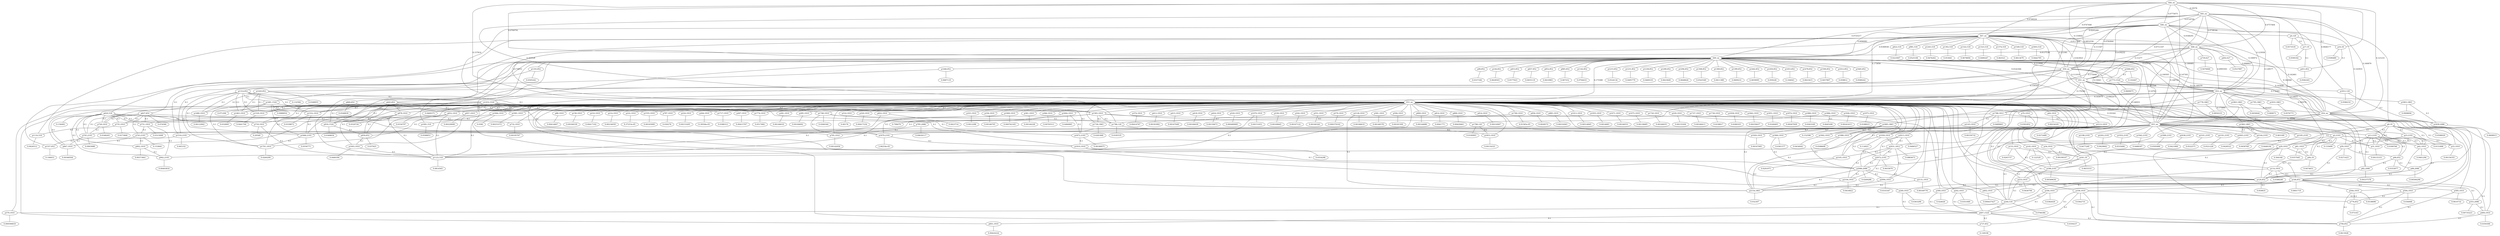 graph {
	"p0,19" -- "c0"
	"c0" [ label="0.0598029", pos="16.0395,99.7361!"];
	"p0,19" -- "p2,2193" [label="0.1"]
	"p0,19" -- "p13,2193" [label="0.1"]
	"p0,19" -- "p23,2193" [label="0.1"]
	"p0,19" -- "p29,1910" [label="0.1"]
	"p0,19" -- "p31,1910" [label="0.1"]
	"p0,19" -- "p33,1910" [label="0.1"]
	"p0,19" -- "p42,1910" [label="0.1"]
	"p2,2193" -- "c6"
	"c6" [ label="0.135699", pos="11.4058,97.6792!"];
	"p2,2193" -- "p29,1910" [label="0.1"]
	"p2,2193" -- "p31,1910" [label="0.1"]
	"p2,2193" -- "p33,1910" [label="0.1"]
	"p2,2193" -- "p34,1910" [label="0.1"]
	"p2,2193" -- "p42,1910" [label="0.1"]
	"p2,2193" -- "p61,1910" [label="0.1"]
	"p2,2193" -- "p94,19" [label="0.1"]
	"p4,120" -- "c7"
	"c7" [ label="0.0573518", pos="54.2854,99.4523!"];
	"p4,120" -- "p16,18" [label="0.1"]
	"p4,120" -- "p17,19" [label="0.1"]
	"p13,2193" -- "c13"
	"c13" [ label="0.0399766", pos="17.2754,97.8716!"];
	"p13,2193" -- "p31,1910" [label="0.1"]
	"p13,2193" -- "p42,1910" [label="0.1"]
	"p13,2193" -- "p59,1910" [label="0.1"]
	"p13,2193" -- "p66,852" [label="0.1"]
	"p13,2193" -- "p82,2086" [label="0.1"]
	"p16,18" -- "c14"
	"c14" [ label="0.0590489", pos="61.9376,90.3952!"];
	"p16,18" -- "p451,852" [label="0.1"]
	"p17,19" -- "c19"
	"c19" [ label="0.0590182", pos="46.485,90.515!"];
	"p17,19" -- "p451,852" [label="0.1"]
	"p23,2193" -- "c26"
	"c26" [ label="0.0151896", pos="15.2983,98.8526!"];
	"p23,2193" -- "p29,1910" [label="0.1"]
	"p23,2193" -- "p31,1910" [label="0.1"]
	"p23,2193" -- "p33,1910" [label="0.1"]
	"p23,2193" -- "p42,1910" [label="0.1"]
	"p29,1910" -- "c28"
	"c28" [ label="0.564166", pos="7.18179,92.462!"];
	"p29,1910" -- "p94,19" [label="0.1"]
	"p29,1910" -- "p120,852" [label="0.1"]
	"p29,1910" -- "p146,852" [label="0.1"]
	"p29,1910" -- "p181,19" [label="0.1"]
	"p29,1910" -- "p188,2193" [label="0.1"]
	"p29,1910" -- "p244,518" [label="0.1"]
	"p31,1910" -- "c29"
	"c29" [ label="0.00155331", pos="15.6742,98.3597!"];
	"p33,1910" -- "c30"
	"c30" [ label="0.00156355", pos="14.5781,98.1335!"];
	"p34,1910" -- "c31"
	"c31" [ label="0.00199107", pos="13.4381,97.9186!"];
	"p42,1910" -- "c32"
	"c32" [ label="0.0401294", pos="15.1097,96.7534!"];
	"p42,1910" -- "p120,852" [label="0.1"]
	"p42,1910" -- "p146,852" [label="0.1"]
	"p59,1910" -- "c33"
	"c33" [ label="0.0271423", pos="16.1513,95.9276!"];
	"p59,1910" -- "p66,852" [label="0.1"]
	"p59,1910" -- "p120,852" [label="0.1"]
	"p61,1910" -- "c34"
	"c34" [ label="0.0357045", pos="9.09263,95.6397!"];
	"p61,1910" -- "p94,19" [label="0.1"]
	"p64,1910" -- "c35"
	"c35" [ label="0.00234181", pos="15.3563,96.0973!"];
	"p64,1910" -- "p120,852" [label="0.1"]
	"p66,852" -- "c36"
	"c36" [ label="0.0355877", pos="19.7313,96.1707!"];
	"p66,852" -- "p82,2086" [label="0.1"]
	"p66,852" -- "p98,2086" [label="0.1"]
	"p70,1910" -- "c44"
	"c44" [ label="0.0301852", pos="13.0435,96.1035!"];
	"p70,1910" -- "p120,852" [label="0.1"]
	"p82,2086" -- "c46"
	"c46" [ label="0.00337578", pos="17.4827,95.362!"];
	"p82,2086" -- "p120,852" [label="0.1"]
	"p86,1910" -- "c47"
	"c47" [ label="0.00414667", pos="11.1802,95.5882!"];
	"p90,852" -- "c48"
	"c48" [ label="0.0337184", pos="21.4779,95.4977!"];
	"p94,19" -- "c55"
	"c55" [ label="0.0474651", pos="7.47313,94.8486!"];
	"p94,19" -- "p114,1910" [label="0.1"]
	"p98,2086" -- "c62"
	"c62" [ label="0.00506296", pos="19.4556,95.4751!"];
	"p98,2086" -- "p120,852" [label="0.1"]
	"p114,1910" -- "c63"
	"c63" [ label="0.0388246", pos="6.54161,89.8651!"];
	"p114,1910" -- "p120,852" [label="0.1"]
	"p114,1910" -- "p146,852" [label="0.1"]
	"p114,1910" -- "p244,518" [label="0.1"]
	"p120,852" -- "c64"
	"c64" [ label="0.059835", pos="24.7085,94.5135!"];
	"p120,852" -- "p184,1910" [label="0.1"]
	"p133,1910" -- "c71"
	"c71" [ label="0.0265737", pos="4.92725,93.9004!"];
	"p133,1910" -- "p181,19" [label="0.1"]
	"p133,1910" -- "p188,2193" [label="0.1"]
	"p144,852" -- "c72"
	"c72" [ label="0.0628503", pos="36.7786,88.1247!"];
	"p145,1910" -- "c79"
	"c79" [ label="0.122529", pos="2.72328,92.3506!"];
	"p145,1910" -- "p181,19" [label="0.1"]
	"p145,1910" -- "p188,2193" [label="0.1"]
	"p145,1910" -- "p244,518" [label="0.1"]
	"p146,852" -- "c80"
	"c80" [ label="0.0601719", pos="12.9675,79.1498!"];
	"p146,852" -- "p184,1910" [label="0.1"]
	"p146,852" -- "p202,1910" [label="0.1"]
	"p146,852" -- "p249,1910" [label="0.1"]
	"p146,852" -- "p309,1910" [label="0.1"]
	"p146,852" -- "p338,1910" [label="0.1"]
	"p146,852" -- "p355,2086" [label="0.1"]
	"p146,852" -- "p400,1910" [label="0.1"]
	"p146,852" -- "p402,1910" [label="0.1"]
	"p146,852" -- "p504,1910" [label="0.1"]
	"p146,852" -- "p544,1910" [label="0.1"]
	"p146,852" -- "p585,1910" [label="0.1"]
	"p158,1910" -- "c87"
	"c87" [ label="0.00184539", pos="11.1005,93.5829!"];
	"p181,19" -- "c88"
	"c88" [ label="0.0655533", pos="5.77281,93.0242!"];
	"p181,19" -- "p188,2193" [label="0.1"]
	"p181,19" -- "p233,1910" [label="0.1"]
	"p184,1910" -- "c94"
	"c94" [ label="0.0382629", pos="6.49983,87.8874!"];
	"p184,1910" -- "p244,518" [label="0.1"]
	"p184,1910" -- "p407,1524" [label="0.1"]
	"p188,2193" -- "c95"
	"c95" [ label="0.00589636", pos="5.3222,92.4836!"];
	"p188,2193" -- "p233,1910" [label="0.1"]
	"p202,1910" -- "c96"
	"c96" [ label="0.0351069", pos="6.96671,86.4734!"];
	"p202,1910" -- "p407,1524" [label="0.1"]
	"p210,1910" -- "c97"
	"c97" [ label="0.00417102", pos="10.7212,91.3037!"];
	"p214,1910" -- "c98"
	"c98" [ label="0.00234059", pos="8.77974,91.233!"];
	"p222,1910" -- "c99"
	"c99" [ label="9.37253e-05", pos="4.56449,90.7482!"];
	"p224,1910" -- "c100"
	"c100" [ label="0.00153205", pos="6.53549,90.8371!"];
	"p229,1910" -- "c101"
	"c101" [ label="0.00155204", pos="2.35664,90.4034!"];
	"p229,1910" -- "p244,518" [label="0.1"]
	"p233,1910" -- "c102"
	"c102" [ label="0.0436794", pos="2.22721,89.2245!"];
	"p233,1910" -- "p244,518" [label="0.1"]
	"p244,518" -- "c109"
	"c109" [ label="0.0766384", pos="0.453388,86.4159!"];
	"p244,518" -- "p379,1910" [label="0.1"]
	"p244,518" -- "p407,1524" [label="0.1"]
	"p249,1910" -- "c110"
	"c110" [ label="0.0363296", pos="7.30289,84.9086!"];
	"p249,1910" -- "p407,1524" [label="0.1"]
	"p264,1910" -- "c111"
	"c111" [ label="6.39594e-05", pos="8.40622,88.9575!"];
	"p267,1910" -- "c112"
	"c112" [ label="0.00415767", pos="6.45132,88.8251!"];
	"p281,1910" -- "c113"
	"c113" [ label="0.00146618", pos="4.24492,88.4307!"];
	"p285,1910" -- "c114"
	"c114" [ label="0.00184692", pos="2.27195,88.3176!"];
	"p309,1910" -- "c115"
	"c115" [ label="0.024626", pos="7.33792,83.0277!"];
	"p309,1910" -- "p407,1524" [label="0.1"]
	"p314,1910" -- "c116"
	"c116" [ label="0.00176", pos="10.225,87.1364!"];
	"p320,1910" -- "c117"
	"c117" [ label="0.00417234", pos="8.25445,86.8343!"];
	"p325,1910" -- "c118"
	"c118" [ label="0.0012296", pos="4.29917,86.5636!"];
	"p336,1910" -- "c119"
	"c119" [ label="0.00166705", pos="1.97301,86.0294!"];
	"p338,1910" -- "c120"
	"c120" [ label="0.0362731", pos="7.84857,81.6545!"];
	"p338,1910" -- "p355,2086" [label="0.1"]
	"p338,1910" -- "p407,1524" [label="0.1"]
	"p338,1910" -- "p706,852" [label="0.1"]
	"p338,1910" -- "p737,852" [label="0.1"]
	"p355,2086" -- "c121"
	"c121" [ label="0.00735223", pos="12.1368,85.1912!"];
	"p355,2086" -- "p400,1910" [label="0.1"]
	"p361,1910" -- "c122"
	"c122" [ label="0.00144228", pos="10.1389,84.9547!"];
	"p366,1910" -- "c123"
	"c123" [ label="0.00765511", pos="5.9981,84.584!"];
	"p374,1910" -- "c124"
	"c124" [ label="0.00416767", pos="3.87063,84.2336!"];
	"p379,1910" -- "c125"
	"c125" [ label="0.000596818", pos="1.8634,84.0837!"];
	"p400,1910" -- "c126"
	"c126" [ label="0.0350306", pos="8.60764,80.5111!"];
	"p400,1910" -- "p706,852" [label="0.1"]
	"p402,1910" -- "c127"
	"c127" [ label="0.000437427", pos="12.104,83.1286!"];
	"p407,1524" -- "c128"
	"c128" [ label="0.0350237", pos="1.31593,79.7262!"];
	"p407,1524" -- "p601,1910" [label="0.1"]
	"p407,1524" -- "p706,852" [label="0.1"]
	"p407,1524" -- "p737,852" [label="0.1"]
	"p412,1910" -- "c129"
	"c129" [ label="0.00181892", pos="9.88922,82.7425!"];
	"p415,1910" -- "c130"
	"c130" [ label="0.00167049", pos="7.76236,82.538!"];
	"p418,1910" -- "c131"
	"c131" [ label="0.00166639", pos="5.80934,82.4095!"];
	"p424,1910" -- "c132"
	"c132" [ label="0.00150673", pos="3.78157,82.2285!"];
	"p451,852" -- "c133"
	"c133" [ label="0.0582265", pos="66.493,81.4359!"];
	"p453,852" -- "c140"
	"c140" [ label="0.0577023", pos="96.7552,64.0073!"];
	"p492,627" -- "c147"
	"c147" [ label="0.0527887", pos="23.9819,81.2168!"];
	"p504,1910" -- "c154"
	"c154" [ label="0.036068", pos="9.00966,79.0303!"];
	"p504,1910" -- "p706,852" [label="0.1"]
	"p504,1910" -- "p776,852" [label="0.1"]
	"p520,1910" -- "c155"
	"c155" [ label="0.000489085", pos="9.77876,80.7773!"];
	"p538,1910" -- "c156"
	"c156" [ label="0.00169645", pos="7.53872,80.4047!"];
	"p542,1910" -- "c157"
	"c157" [ label="0.00167122", pos="5.56023,80.2859!"];
	"p544,1910" -- "c159"
	"c159" [ label="0.0538696", pos="10.5464,78.6996!"];
	"p544,1910" -- "p706,852" [label="0.1"]
	"p544,1910" -- "p776,852" [label="0.1"]
	"p551,1910" -- "c160"
	"c160" [ label="0.00166326", pos="3.39794,79.9208!"];
	"p579,1910" -- "c161"
	"c161" [ label="0.000379102", pos="9.4447,78.5162!"];
	"p581,1910" -- "c162"
	"c162" [ label="0.00146578", pos="7.48335,78.4245!"];
	"p585,1910" -- "c163"
	"c163" [ label="0.0610732", pos="11.5622,77.8195!"];
	"p585,1910" -- "p706,852" [label="0.1"]
	"p594,1910" -- "c164"
	"c164" [ label="0.00181509", pos="5.2202,78.0543!"];
	"p601,1910" -- "c165"
	"c165" [ label="0.00424224", pos="3.32943,77.9129!"];
	"p620,518" -- "c166"
	"c166" [ label="0.156492", pos="60.7382,71.6645!"];
	"p620,518" -- "p718,1910" [label="0.1"]
	"p620,518" -- "p728,1910" [label="0.1"]
	"p620,518" -- "p731,1910" [label="0.1"]
	"p620,518" -- "p735,1910" [label="0.1"]
	"p620,518" -- "p745,2193" [label="0.1"]
	"p620,518" -- "p785,2086" [label="0.1"]
	"p620,518" -- "p795,1910" [label="0.1"]
	"p620,518" -- "p847,1910" [label="0.1"]
	"p620,518" -- "p902,1910" [label="0.1"]
	"p620,518" -- "p942,2193" [label="0.1"]
	"p622,518" -- "c173"
	"c173" [ label="0.0223007", pos="60.8879,77.283!"];
	"p627,852" -- "c180"
	"c180" [ label="0.074584", pos="69.4964,77.0838!"];
	"p627,852" -- "p718,1910" [label="0.1"]
	"p627,852" -- "p728,1910" [label="0.1"]
	"p627,852" -- "p731,1910" [label="0.1"]
	"p627,852" -- "p732,1910" [label="0.1"]
	"p627,852" -- "p735,1910" [label="0.1"]
	"p627,852" -- "p743,2193" [label="0.1"]
	"p627,852" -- "p745,2193" [label="0.1"]
	"p643,852" -- "c187"
	"c187" [ label="0.0988954", pos="74.5185,73.4636!"];
	"p643,852" -- "p718,1910" [label="0.1"]
	"p643,852" -- "p787,1910" [label="0.1"]
	"p643,852" -- "p832,1910" [label="0.1"]
	"p643,852" -- "p878,1910" [label="0.1"]
	"p643,852" -- "p916,1524" [label="0.1"]
	"p643,852" -- "p957,1910" [label="0.1"]
	"p643,852" -- "p1003,1910" [label="0.1"]
	"p657,852" -- "c194"
	"c194" [ label="0.0655119", pos="47.8811,64.9333!"];
	"p706,852" -- "c201"
	"c201" [ label="0.0613028", pos="7.76685,76.0098!"];
	"p718,1910" -- "c208"
	"c208" [ label="0.20549", pos="68.1163,71.6286!"];
	"p718,1910" -- "p1123,518" [label="0.1"]
	"p728,1910" -- "c209"
	"c209" [ label="0.0348265", pos="63.2016,75.9886!"];
	"p728,1910" -- "p745,2193" [label="0.1"]
	"p731,1910" -- "c211"
	"c211" [ label="0.0315008", pos="65.0893,72.355!"];
	"p731,1910" -- "p743,2193" [label="0.1"]
	"p731,1910" -- "p942,2193" [label="0.1"]
	"p732,1910" -- "c212"
	"c212" [ label="0.00195767", pos="69.8681,76.115!"];
	"p735,1910" -- "c213"
	"c213" [ label="0.0273846", pos="66.0909,71.4954!"];
	"p735,1910" -- "p1116,518" [label="0.1"]
	"p737,852" -- "c214"
	"c214" [ label="0.128338", pos="3.59156,67.284!"];
	"p739,627" -- "c222"
	"c222" [ label="0.0476666", pos="21.2629,72.9469!"];
	"p743,2193" -- "c230"
	"c230" [ label="0.153844", pos="65.2366,74.4634!"];
	"p743,2193" -- "p847,1910" [label="0.1"]
	"p743,2193" -- "p902,1910" [label="0.1"]
	"p745,2193" -- "c232"
	"c232" [ label="0.0903088", pos="63.9816,75.0509!"];
	"p745,2193" -- "p847,1910" [label="0.1"]
	"p776,852" -- "c233"
	"c233" [ label="0.075163", pos="7.85877,69.4957!"];
	"p785,2086" -- "c240"
	"c240" [ label="0.00630117", pos="61.4751,75.1939!"];
	"p785,2086" -- "p795,1910" [label="0.1"]
	"p787,1910" -- "c242"
	"c242" [ label="0.030276", pos="73.4491,74.7511!"];
	"p795,1910" -- "c243"
	"c243" [ label="0.00142656", pos="61.7319,74.638!"];
	"p800,1910" -- "c244"
	"c244" [ label="0.00144686", pos="71.6047,74.3418!"];
	"p814,1910" -- "c245"
	"c245" [ label="0.0041771", pos="67.4434,73.8253!"];
	"p822,1910" -- "c246"
	"c246" [ label="0.0423714", pos="68.369,70.041!"];
	"p822,1910" -- "p1123,518" [label="0.1"]
	"p832,1910" -- "c247"
	"c247" [ label="0.0334797", pos="70.331,70.0867!"];
	"p832,1910" -- "p916,1524" [label="0.1"]
	"p832,1910" -- "p1123,518" [label="0.1"]
	"p847,1910" -- "c248"
	"c248" [ label="0.00368564", pos="61.9511,72.7602!"];
	"p852,852" -- "c249"
	"c249" [ label="0.0610983", pos="91.5936,72.5498!"];
	"p860,852" -- "c256"
	"c256" [ label="0.0548839", pos="78.9865,72.4941!"];
	"p860,852" -- "p878,1910" [label="0.1"]
	"p860,852" -- "p916,1524" [label="0.1"]
	"p878,1910" -- "c263"
	"c263" [ label="0.0529726", pos="72.0276,69.904!"];
	"p878,1910" -- "p916,1524" [label="0.1"]
	"p878,1910" -- "p959,852" [label="0.1"]
	"p878,1910" -- "p1123,518" [label="0.1"]
	"p890,1910" -- "c264"
	"c264" [ label="0.00429461", pos="71.4353,72.1102!"];
	"p902,1910" -- "c265"
	"c265" [ label="0.00373841", pos="63.0116,72.0871!"];
	"p902,1910" -- "p942,2193" [label="0.1"]
	"p914,1910" -- "c266"
	"c266" [ label="0.00216947", pos="69.2974,71.8577!"];
	"p916,1524" -- "c267"
	"c267" [ label="0.0368654", pos="74.1898,71.6117!"];
	"p916,1524" -- "p959,852" [label="0.1"]
	"p942,2193" -- "c269"
	"c269" [ label="0.00493816", pos="61.6278,70.6165!"];
	"p956,1910" -- "c270"
	"c270" [ label="0.0028572", pos="69.4776,69.8265!"];
	"p957,1910" -- "c271"
	"c271" [ label="0.00229008", pos="73.0217,70.0679!"];
	"p957,1910" -- "p959,852" [label="0.1"]
	"p959,852" -- "c272"
	"c272" [ label="0.037925", pos="74.2967,69.7775!"];
	"p959,852" -- "p1003,1910" [label="0.1"]
	"p965,852" -- "c279"
	"c279" [ label="0.067252", pos="10.4788,69.6355!"];
	"p981,518" -- "c286"
	"c286" [ label="0.0525106", pos="85.0344,69.5663!"];
	"p985,1910" -- "c293"
	"c293" [ label="0.00232043", pos="65.0987,69.5324!"];
	"p1003,1910" -- "c294"
	"c294" [ label="0.0480394", pos="71.8266,67.8789!"];
	"p1003,1910" -- "p1123,518" [label="0.1"]
	"p1013,1910" -- "c295"
	"c295" [ label="0.00514845", pos="62.733,69.1742!"];
	"p1055,1910" -- "c296"
	"c296" [ label="0.0014683", pos="73.0794,68.1818!"];
	"p1064,1910" -- "c297"
	"c297" [ label="0.0382", pos="72.9997,67.1515!"];
	"p1064,1910" -- "p1091,518" [label="0.1"]
	"p1064,1910" -- "p1123,518" [label="0.1"]
	"p1069,1910" -- "c298"
	"c298" [ label="0.000762183", pos="64.6804,67.2511!"];
	"p1069,1910" -- "p1123,518" [label="0.1"]
	"p1070,1910" -- "c299"
	"c299" [ label="0.00151651", pos="66.6668,67.3328!"];
	"p1070,1910" -- "p1123,518" [label="0.1"]
	"p1071,1910" -- "c300"
	"c300" [ label="0.00166551", pos="68.6154,67.3642!"];
	"p1075,1910" -- "c301"
	"c301" [ label="0.00138485", pos="62.4773,66.814!"];
	"p1091,518" -- "c302"
	"c302" [ label="0.0598853", pos="74.6499,64.1249!"];
	"p1116,518" -- "c309"
	"c309" [ label="0.0626512", pos="58.2321,65.4494!"];
	"p1123,518" -- "c316"
	"c316" [ label="0.0814565", pos="68.9751,65.5061!"];
	"p1142,852" -- "c323"
	"c323" [ label="0.0704433", pos="33.641,65.355!"];
	"p1193,852" -- "c330"
	"c330" [ label="0.0595242", pos="17.9259,57.4356!"];
	"p1193,852" -- "p1516,2193" [label="0.1"]
	"p1215,852" -- "c337"
	"c337" [ label="0.0524134", pos="10.4942,63.5418!"];
	"p1231,852" -- "c344"
	"c344" [ label="0.0495779", pos="85.119,62.2229!"];
	"p1238,852" -- "c351"
	"c351" [ label="0.0469335", pos="94.8466,62.2471!"];
	"p1243,518" -- "c358"
	"c358" [ label="0.0476262", pos="75.8427,62.0788!"];
	"p1290,852" -- "c365"
	"c365" [ label="0.0623649", pos="60.6813,56.7822!"];
	"p1294,852" -- "c372"
	"c372" [ label="0.0648626", pos="8.85359,58.4546!"];
	"p1302,518" -- "c379"
	"c379" [ label="0.053041", pos="71.8713,58.1619!"];
	"p1308,852" -- "c386"
	"c386" [ label="0.0543549", pos="13.1354,54.9573!"];
	"p1314,852" -- "c393"
	"c393" [ label="0.132584", pos="4.97075,52.1346!"];
	"p1314,852" -- "p1463,1910" [label="0.1"]
	"p1314,852" -- "p1480,1910" [label="0.1"]
	"p1314,852" -- "p1481,1524" [label="0.1"]
	"p1314,852" -- "p1529,1910" [label="0.1"]
	"p1314,852" -- "p1552,1910" [label="0.1"]
	"p1314,852" -- "p1583,1910" [label="0.1"]
	"p1314,852" -- "p1666,2193" [label="0.1"]
	"p1314,852" -- "p1701,1910" [label="0.1"]
	"p1322,518" -- "c400"
	"c400" [ label="0.0678694", pos="68.7854,57.1103!"];
	"p1323,518" -- "c407"
	"c407" [ label="0.0490247", pos="74.7651,52.5626!"];
	"p1369,852" -- "c414"
	"c414" [ label="0.0611389", pos="54.3815,52.4513!"];
	"p1374,518" -- "c421"
	"c421" [ label="0.063521", pos="71.7066,52.4455!"];
	"p1399,852" -- "c428"
	"c428" [ label="0.0609231", pos="51.9624,49.3225!"];
	"p1420,852" -- "c435"
	"c435" [ label="0.0348955", pos="2.96062,51.0377!"];
	"p1420,852" -- "p1432,1524" [label="0.1"]
	"p1420,852" -- "p1463,1910" [label="0.1"]
	"p1420,852" -- "p1480,1910" [label="0.1"]
	"p1420,852" -- "p1529,1910" [label="0.1"]
	"p1432,1524" -- "c442"
	"c442" [ label="0.0469375", pos="2.9157,44.0452!"];
	"p1432,1524" -- "p1463,1910" [label="0.1"]
	"p1432,1524" -- "p1529,1910" [label="0.1"]
	"p1432,1524" -- "p1552,1910" [label="0.1"]
	"p1432,1524" -- "p1555,1910" [label="0.1"]
	"p1432,1524" -- "p1666,2193" [label="0.1"]
	"p1432,1524" -- "p1701,1910" [label="0.1"]
	"p1432,1524" -- "p1717,1910" [label="0.1"]
	"p1432,1524" -- "p1748,1910" [label="0.1"]
	"p1432,1524" -- "p1774,1910" [label="0.1"]
	"p1432,1524" -- "p1804,1910" [label="0.1"]
	"p1432,1524" -- "p1872,2193" [label="0.1"]
	"p1432,1524" -- "p1879,2193" [label="0.1"]
	"p1432,1524" -- "p1901,1910" [label="0.1"]
	"p1432,1524" -- "p1910,1910" [label="0.1"]
	"p1442,852" -- "c443"
	"c443" [ label="0.0659095", pos="56.6733,50.1987!"];
	"p1446,852" -- "c450"
	"c450" [ label="0.0687119", pos="31.0884,50.0006!"];
	"p1446,852" -- "p1516,2193" [label="0.1"]
	"p1450,852" -- "c457"
	"c457" [ label="0.059228", pos="60.7883,48.6374!"];
	"p1453,852" -- "c464"
	"c464" [ label="0.104043", pos="43.5274,48.1554!"];
	"p1463,1910" -- "c471"
	"c471" [ label="0.032809", pos="2.5101,49.3552!"];
	"p1478,852" -- "c472"
	"c472" [ label="0.0623415", pos="56.1764,48.2921!"];
	"p1480,1910" -- "c479"
	"c479" [ label="0.00122842", pos="3.48319,49.4092!"];
	"p1481,1524" -- "c480"
	"c480" [ label="0.071294", pos="9.8559,47.8379!"];
	"p1481,1524" -- "p1552,1910" [label="0.1"]
	"p1481,1524" -- "p1583,1910" [label="0.1"]
	"p1481,1524" -- "p1666,2193" [label="0.1"]
	"p1481,1524" -- "p1701,1910" [label="0.1"]
	"p1500,852" -- "c481"
	"c481" [ label="0.0457807", pos="21.6239,48.0498!"];
	"p1516,2193" -- "c488"
	"c488" [ label="0.065332", pos="18.5744,48.2328!"];
	"p1516,2193" -- "p1557,852" [label="0.1"]
	"p1529,1910" -- "c489"
	"c489" [ label="0.0441704", pos="3.41359,48.3839!"];
	"p1549,518" -- "c490"
	"c490" [ label="0.0613479", pos="68.9601,47.495!"];
	"p1552,1910" -- "c497"
	"c497" [ label="0.0339872", pos="3.7949,46.8539!"];
	"p1552,1910" -- "p1666,2193" [label="0.1"]
	"p1555,1910" -- "c498"
	"c498" [ label="0.00165909", pos="3.39794,47.4547!"];
	"p1557,852" -- "c499"
	"c499" [ label="0.106653", pos="20.314,46.8296!"];
	"p1583,1910" -- "c506"
	"c506" [ label="0.798479", pos="10.5263,42.2047!"];
	"p1583,1910" -- "p1666,2193" [label="0.1"]
	"p1583,1910" -- "p1726,1863" [label="0.1"]
	"p1583,1910" -- "p1786,120" [label="0.1"]
	"p1583,1910" -- "p1798,120" [label="0.1"]
	"p1583,1910" -- "p1885,1863" [label="0.1"]
	"p1603,518" -- "c507"
	"c507" [ label="0.0442795", pos="74.3197,46.5728!"];
	"p1612,852" -- "c514"
	"c514" [ label="0.059812", pos="52.7597,46.4507!"];
	"p1645,852" -- "c521"
	"c521" [ label="0.0589242", pos="92.9546,46.3668!"];
	"p1666,2193" -- "c528"
	"c528" [ label="0.0556771", pos="4.14998,45.3557!"];
	"p1666,2193" -- "p1701,1910" [label="0.1"]
	"p1684,852" -- "c529"
	"c529" [ label="0.102447", pos="91.7159,43.7815!"];
	"p1684,852" -- "p1773,1524" [label="0.1"]
	"p1701,1910" -- "c536"
	"c536" [ label="0.0260299", pos="4.75664,44.0634!"];
	"p1717,1910" -- "c537"
	"c537" [ label="0.0388312", pos="5.44641,42.8884!"];
	"p1720,1910" -- "c538"
	"c538" [ label="0.00166035", pos="7.12464,43.7217!"];
	"p1726,1863" -- "c539"
	"c539" [ label="0.0281968", pos="12.2032,43.552!"];
	"p1727,1910" -- "c541"
	"c541" [ label="0.00166413", pos="4.93247,43.2692!"];
	"p1738,1910" -- "c542"
	"c542" [ label="0.0238017", pos="6.92734,42.5068!"];
	"p1748,1910" -- "c543"
	"c543" [ label="0.0266344", pos="7.31178,40.884!"];
	"p1748,1910" -- "p1786,120" [label="0.1"]
	"p1748,1910" -- "p1872,2193" [label="0.1"]
	"p1748,1910" -- "p1879,2193" [label="0.1"]
	"p1760,1910" -- "c544"
	"c544" [ label="4.01565e-05", pos="9.04281,41.7986!"];
	"p1760,1910" -- "p1786,120" [label="0.1"]
	"p1773,1524" -- "c545"
	"c545" [ label="0.0609075", pos="89.2863,40.5727!"];
	"p1773,1524" -- "p1812,120" [label="0.1"]
	"p1774,1910" -- "c547"
	"c547" [ label="0.0517682", pos="5.2004,40.6925!"];
	"p1778,1863" -- "c549"
	"c549" [ label="0.0850219", pos="31.4025,37.8911!"];
	"p1778,1863" -- "p1788,1812" [label="0.1"]
	"p1786,120" -- "c552"
	"c552" [ label="0.0185535", pos="9.33712,40.5773!"];
	"p1786,120" -- "p1853,1910" [label="0.1"]
	"p1788,1812" -- "c558"
	"c558" [ label="0.0489065", pos="21.719,35.1923!"];
	"p1788,1812" -- "p2105,1910" [label="0.1"]
	"p1788,1812" -- "p2112,1910" [label="0.1"]
	"p1788,1812" -- "p2143,1910" [label="0.1"]
	"p1788,1812" -- "p2154,1863" [label="0.1"]
	"p1795,1863" -- "c564"
	"c564" [ label="0.069073", pos="53.1302,37.152!"];
	"p1798,120" -- "c566"
	"c566" [ label="0.0100993", pos="9.26201,40.2148!"];
	"p1798,120" -- "p1853,1910" [label="0.1"]
	"p1803,1863" -- "c572"
	"c572" [ label="0.0908694", pos="70.1071,38.4528!"];
	"p1803,1863" -- "p1839,2086" [label="0.1"]
	"p1804,1910" -- "c574"
	"c574" [ label="0.0484965", pos="4.91139,39.5405!"];
	"p1804,1910" -- "p1872,2193" [label="0.1"]
	"p1804,1910" -- "p1879,2193" [label="0.1"]
	"p1812,120" -- "c575"
	"c575" [ label="0.0586216", pos="82.1347,39.7354!"];
	"p1812,120" -- "p1839,2086" [label="0.1"]
	"p1833,1863" -- "c581"
	"c581" [ label="0.0576773", pos="64.8667,37.0014!"];
	"p1838,1910" -- "c583"
	"c583" [ label="0.0280325", pos="7.05156,39.1214!"];
	"p1839,2086" -- "c586"
	"c586" [ label="0.0608915", pos="75.6695,38.1302!"];
	"p1842,1910" -- "c587"
	"c587" [ label="0.00259437", pos="11.6343,39.221!"];
	"p1851,1910" -- "c588"
	"c588" [ label="0.0160405", pos="9.15363,37.1568!"];
	"p1853,1910" -- "c589"
	"c589" [ label="0.00154321", pos="8.9097,38.7686!"];
	"p1863,1863" -- "c590"
	"c590" [ label="0.0450644", pos="45.3067,32.7113!"];
	"p1863,1863" -- "p2185,2193" [label="0.1"]
	"p1872,2193" -- "c592"
	"c592" [ label="0.00186975", pos="5.80933,38.081!"];
	"p1872,2193" -- "p1910,1910" [label="0.1"]
	"p1874,1910" -- "c593"
	"c593" [ label="0.00267928", pos="12.7346,38.0913!"];
	"p1879,2193" -- "c594"
	"c594" [ label="2.06254e-05", pos="5.53532,37.9807!"];
	"p1879,2193" -- "p1910,1910" [label="0.1"]
	"p1880,1910" -- "c595"
	"c595" [ label="0.0263328", pos="10.5527,36.5582!"];
	"p1884,1910" -- "c596"
	"c596" [ label="0.0045206", pos="8.53312,37.6866!"];
	"p1885,1863" -- "c598"
	"c598" [ label="0.152596", pos="14.2636,36.9309!"];
	"p1885,1863" -- "p1902,1910" [label="0.1"]
	"p1885,1863" -- "p1929,1910" [label="0.1"]
	"p1885,1863" -- "p1930,1910" [label="0.1"]
	"p1885,1863" -- "p1960,1910" [label="0.1"]
	"p1885,1863" -- "p1988,1910" [label="0.1"]
	"p1901,1910" -- "c600"
	"c600" [ label="0.00253372", pos="6.87496,36.9972!"];
	"p1902,1910" -- "c601"
	"c601" [ label="0.0434042", pos="12.4462,36.6515!"];
	"p1910,1910" -- "c602"
	"c602" [ label="0.0354298", pos="8.07972,34.5157!"];
	"p1910,1910" -- "p2086,2086" [label="0.1"]
	"p1926,1910" -- "c603"
	"c603" [ label="0.00241615", pos="10.5382,35.8274!"];
	"p1929,1910" -- "c604"
	"c604" [ label="0.00167085", pos="12.4102,35.7717!"];
	"p1930,1910" -- "c605"
	"c605" [ label="0.114021", pos="15.362,34.1228!"];
	"p1930,1910" -- "p2031,1812" [label="0.1"]
	"p1930,1910" -- "p2072,2193" [label="0.1"]
	"p1932,2193" -- "c606"
	"c606" [ label="0.0535406", pos="27.1739,33.8037!"];
	"p1942,2193" -- "c607"
	"c607" [ label="0.0488397", pos="31.2057,33.8858!"];
	"p1960,1910" -- "c608"
	"c608" [ label="0.0361577", pos="11.7802,34.0616!"];
	"p1960,1910" -- "p2086,2086" [label="0.1"]
	"p1962,1863" -- "c610"
	"c610" [ label="0.063189", pos="40.8142,32.487!"];
	"p1962,1863" -- "p2003,2193" [label="0.1"]
	"p1962,1863" -- "p2144,2193" [label="0.1"]
	"p1975,1910" -- "c612"
	"c612" [ label="0.0188023", pos="10.2517,34.3825!"];
	"p1988,1910" -- "c613"
	"c613" [ label="0.0588608", pos="12.9274,33.4267!"];
	"p1988,1910" -- "p2086,2086" [label="0.1"]
	"p1990,2193" -- "c614"
	"c614" [ label="0.0595896", pos="29.3378,30.1559!"];
	"p2003,2193" -- "c615"
	"c615" [ label="0.0428522", pos="37.0608,31.3383!"];
	"p2013,1910" -- "c616"
	"c616" [ label="0.0486527", pos="14.2289,32.818!"];
	"p2013,1910" -- "p2031,1812" [label="0.1"]
	"p2013,1910" -- "p2072,2193" [label="0.1"]
	"p2013,1910" -- "p2086,2086" [label="0.1"]
	"p2031,1812" -- "c617"
	"c617" [ label="0.0883673", pos="19.313,32.714!"];
	"p2031,1812" -- "p2072,2193" [label="0.1"]
	"p2031,1812" -- "p2094,1910" [label="0.1"]
	"p2031,1812" -- "p2104,1910" [label="0.1"]
	"p2031,1812" -- "p2105,1910" [label="0.1"]
	"p2038,2193" -- "c623"
	"c623" [ label="0.0421808", pos="28.1593,31.8347!"];
	"p2072,2193" -- "c624"
	"c624" [ label="0.0635879", pos="15.1361,31.8181!"];
	"p2072,2193" -- "p2086,2086" [label="0.1"]
	"p2072,2193" -- "p2104,1910" [label="0.1"]
	"p2086,2086" -- "c625"
	"c625" [ label="0.0269288", pos="13.0773,30.6181!"];
	"p2086,2086" -- "p2094,1910" [label="0.1"]
	"p2086,2086" -- "p2104,1910" [label="0.1"]
	"p2086,2086" -- "p2131,1910" [label="0.1"]
	"p2086,2086" -- "p2154,1863" [label="0.1"]
	"p2094,1910" -- "c626"
	"c626" [ label="0.0335347", pos="17.8631,30.7559!"];
	"p2094,1910" -- "p2154,1863" [label="0.1"]
	"p2101,2193" -- "c627"
	"c627" [ label="0.0522571", pos="25.0509,30.0453!"];
	"p2104,1910" -- "c628"
	"c628" [ label="0.0416822", pos="16.003,30.7975!"];
	"p2104,1910" -- "p2154,1863" [label="0.1"]
	"p2105,1910" -- "c629"
	"c629" [ label="0.0291975", pos="19.4773,30.4772!"];
	"p2105,1910" -- "p2154,1863" [label="0.1"]
	"p2112,1910" -- "c630"
	"c630" [ label="0.0272489", pos="20.7436,30.1895!"];
	"p2128,1910" -- "c632"
	"c632" [ label="0.00166619", pos="18.0856,30.0339!"];
	"p2128,1910" -- "p2154,1863" [label="0.1"]
	"p2131,1910" -- "c633"
	"c633" [ label="0.00169776", pos="16.0882,29.9522!"];
	"p2131,1910" -- "p2154,1863" [label="0.1"]
	"p2143,1910" -- "c635"
	"c635" [ label="0.00339732", pos="20.2827,29.3912!"];
	"p2143,1910" -- "p2154,1863" [label="0.1"]
	"p2144,2193" -- "c637"
	"c637" [ label="0.0458769", pos="39.3812,29.2649!"];
	"p2154,1863" -- "c638"
	"c638" [ label="0.032307", pos="18.7917,28.4808!"];
	"p2185,2193" -- "c640"
	"c640" [ label="0.0448194", pos="42.339,25.9618!"];
	"p2191,2193" -- "c641"
	"c641" [ label="0.0521226", pos="30.8271,13.184!"];
	"p2198,2193" -- "c642"
	"c642" [ label="0.0477249", pos="45.8129,16.7379!"];
	"p2202,2193" -- "c643"
	"c643" [ label="0.0629842", pos="44.8976,4.42819!"];
	"644_on" -- "645_on" [label="0.10576"]
	"644_on" -- "646_on" [label="0.0775875"]
	"644_on" -- "647_on" [label="0.0748224"]
	"644_on" -- "648_on" [label="0.0757404"]
	"644_on" -- "649_on" [label="0.0769791"]
	"644_on" -- "650_on" [label="0.135844"]
	"644_on" -- "651_on" [label="0.0782844"]
	"644_on" -- "652_on" [label="0.0646177"]
	"644_on" -- "653_on" [label="0.157814"]
	"644_on" -- "654_on" [label="0.121231"]
	"644_on" -- "655_on" [label="0.166485"]
	"645_on" -- "646_on" [label="0.0718704"]
	"645_on" -- "647_on" [label="0.0747448"]
	"645_on" -- "648_on" [label="0.0738144"]
	"645_on" -- "649_on" [label="0.0725217"]
	"645_on" -- "650_on" [label="0.0852558"]
	"645_on" -- "651_on" [label="0.0711107"]
	"645_on" -- "652_on" [label="0.123938"]
	"645_on" -- "653_on" [label="0.163528"]
	"645_on" -- "654_on" [label="0.160879"]
	"645_on" -- "655_on" [label="0.128577"]
	"646_on" -- "647_on" [label="0.0205289"]
	"646_on" -- "648_on" [label="0.0168291"]
	"646_on" -- "649_on" [label="0.0096981"]
	"646_on" -- "650_on" [label="0.111507"]
	"646_on" -- "651_on" [label="0.0104222"]
	"646_on" -- "652_on" [label="0.100972"]
	"646_on" -- "653_on" [label="0.175856"]
	"646_on" -- "654_on" [label="0.143933"]
	"646_on" -- "655_on" [label="0.147301"]
	"647_on" -- "648_on" [label="0.0117566"]
	"647_on" -- "649_on" [label="0.0180938"]
	"647_on" -- "650_on" [label="0.113381"]
	"647_on" -- "651_on" [label="0.023023"]
	"647_on" -- "652_on" [label="0.0988627"]
	"647_on" -- "653_on" [label="0.174653"]
	"647_on" -- "654_on" [label="0.142461"]
	"647_on" -- "655_on" [label="0.148724"]
	"648_on" -- "649_on" [label="0.0137538"]
	"648_on" -- "650_on" [label="0.11277"]
	"648_on" -- "651_on" [label="0.019795"]
	"648_on" -- "652_on" [label="0.0995593"]
	"648_on" -- "653_on" [label="0.175048"]
	"648_on" -- "654_on" [label="0.142946"]
	"648_on" -- "655_on" [label="0.148259"]
	"649_on" -- "650_on" [label="0.111928"]
	"649_on" -- "651_on" [label="0.0142364"]
	"649_on" -- "652_on" [label="0.100505"]
	"649_on" -- "653_on" [label="0.175588"]
	"649_on" -- "654_on" [label="0.143606"]
	"649_on" -- "655_on" [label="0.14762"]
	"650_on" -- "651_on" [label="0.111019"]
	"650_on" -- "652_on" [label="0.15043"]
	"650_on" -- "653_on" [label="0.139545"]
	"650_on" -- "654_on" [label="0.172283"]
	"650_on" -- "655_on" [label="0.0962475"]
	"651_on" -- "652_on" [label="0.101508"]
	"651_on" -- "653_on" [label="0.176164"]
	"651_on" -- "654_on" [label="0.14431"]
	"651_on" -- "655_on" [label="0.146931"]
	"652_on" -- "653_on" [label="0.143979"]
	"652_on" -- "654_on" [label="0.102574"]
	"652_on" -- "655_on" [label="0.175895"]
	"653_on" -- "654_on" [label="0.101037"]
	"653_on" -- "655_on" [label="0.101041"]
	"654_on" -- "655_on" [label="0.14289"]
	"644_on" -- "p16,18"
	"645_on" -- "p0,19"
	"645_on" -- "p17,19"
	"645_on" -- "p94,19"
	"645_on" -- "p181,19"
	"646_on" -- "p4,120"
	"646_on" -- "p1786,120"
	"646_on" -- "p1798,120"
	"646_on" -- "p1812,120"
	"647_on" -- "p244,518"
	"647_on" -- "p620,518"
	"647_on" -- "p622,518"
	"647_on" -- "p981,518"
	"647_on" -- "p1091,518"
	"647_on" -- "p1116,518"
	"647_on" -- "p1123,518"
	"647_on" -- "p1243,518"
	"647_on" -- "p1302,518"
	"647_on" -- "p1322,518"
	"647_on" -- "p1323,518"
	"647_on" -- "p1374,518"
	"647_on" -- "p1549,518"
	"647_on" -- "p1603,518"
	"648_on" -- "p492,627"
	"648_on" -- "p739,627"
	"649_on" -- "p66,852"
	"649_on" -- "p90,852"
	"649_on" -- "p120,852"
	"649_on" -- "p144,852"
	"649_on" -- "p146,852"
	"649_on" -- "p451,852"
	"649_on" -- "p453,852"
	"649_on" -- "p627,852"
	"649_on" -- "p643,852"
	"649_on" -- "p657,852"
	"649_on" -- "p706,852"
	"649_on" -- "p737,852"
	"649_on" -- "p776,852"
	"649_on" -- "p852,852"
	"649_on" -- "p860,852"
	"649_on" -- "p959,852"
	"649_on" -- "p965,852"
	"649_on" -- "p1142,852"
	"649_on" -- "p1193,852"
	"649_on" -- "p1215,852"
	"649_on" -- "p1231,852"
	"649_on" -- "p1238,852"
	"649_on" -- "p1290,852"
	"649_on" -- "p1294,852"
	"649_on" -- "p1308,852"
	"649_on" -- "p1314,852"
	"649_on" -- "p1369,852"
	"649_on" -- "p1399,852"
	"649_on" -- "p1420,852"
	"649_on" -- "p1442,852"
	"649_on" -- "p1446,852"
	"649_on" -- "p1450,852"
	"649_on" -- "p1453,852"
	"649_on" -- "p1478,852"
	"649_on" -- "p1500,852"
	"649_on" -- "p1557,852"
	"649_on" -- "p1612,852"
	"649_on" -- "p1645,852"
	"649_on" -- "p1684,852"
	"650_on" -- "p407,1524"
	"650_on" -- "p916,1524"
	"650_on" -- "p1432,1524"
	"650_on" -- "p1481,1524"
	"650_on" -- "p1773,1524"
	"651_on" -- "p1788,1812"
	"651_on" -- "p2031,1812"
	"652_on" -- "p1726,1863"
	"652_on" -- "p1778,1863"
	"652_on" -- "p1795,1863"
	"652_on" -- "p1803,1863"
	"652_on" -- "p1833,1863"
	"652_on" -- "p1863,1863"
	"652_on" -- "p1885,1863"
	"652_on" -- "p1962,1863"
	"652_on" -- "p2154,1863"
	"653_on" -- "p29,1910"
	"653_on" -- "p31,1910"
	"653_on" -- "p33,1910"
	"653_on" -- "p34,1910"
	"653_on" -- "p42,1910"
	"653_on" -- "p59,1910"
	"653_on" -- "p61,1910"
	"653_on" -- "p64,1910"
	"653_on" -- "p70,1910"
	"653_on" -- "p86,1910"
	"653_on" -- "p114,1910"
	"653_on" -- "p133,1910"
	"653_on" -- "p145,1910"
	"653_on" -- "p158,1910"
	"653_on" -- "p184,1910"
	"653_on" -- "p202,1910"
	"653_on" -- "p210,1910"
	"653_on" -- "p214,1910"
	"653_on" -- "p222,1910"
	"653_on" -- "p224,1910"
	"653_on" -- "p229,1910"
	"653_on" -- "p233,1910"
	"653_on" -- "p249,1910"
	"653_on" -- "p264,1910"
	"653_on" -- "p267,1910"
	"653_on" -- "p281,1910"
	"653_on" -- "p285,1910"
	"653_on" -- "p309,1910"
	"653_on" -- "p314,1910"
	"653_on" -- "p320,1910"
	"653_on" -- "p325,1910"
	"653_on" -- "p336,1910"
	"653_on" -- "p338,1910"
	"653_on" -- "p361,1910"
	"653_on" -- "p366,1910"
	"653_on" -- "p374,1910"
	"653_on" -- "p379,1910"
	"653_on" -- "p400,1910"
	"653_on" -- "p402,1910"
	"653_on" -- "p412,1910"
	"653_on" -- "p415,1910"
	"653_on" -- "p418,1910"
	"653_on" -- "p424,1910"
	"653_on" -- "p504,1910"
	"653_on" -- "p520,1910"
	"653_on" -- "p538,1910"
	"653_on" -- "p542,1910"
	"653_on" -- "p544,1910"
	"653_on" -- "p551,1910"
	"653_on" -- "p579,1910"
	"653_on" -- "p581,1910"
	"653_on" -- "p585,1910"
	"653_on" -- "p594,1910"
	"653_on" -- "p601,1910"
	"653_on" -- "p718,1910"
	"653_on" -- "p728,1910"
	"653_on" -- "p731,1910"
	"653_on" -- "p732,1910"
	"653_on" -- "p735,1910"
	"653_on" -- "p787,1910"
	"653_on" -- "p795,1910"
	"653_on" -- "p800,1910"
	"653_on" -- "p814,1910"
	"653_on" -- "p822,1910"
	"653_on" -- "p832,1910"
	"653_on" -- "p847,1910"
	"653_on" -- "p878,1910"
	"653_on" -- "p890,1910"
	"653_on" -- "p902,1910"
	"653_on" -- "p914,1910"
	"653_on" -- "p956,1910"
	"653_on" -- "p957,1910"
	"653_on" -- "p985,1910"
	"653_on" -- "p1003,1910"
	"653_on" -- "p1013,1910"
	"653_on" -- "p1055,1910"
	"653_on" -- "p1064,1910"
	"653_on" -- "p1069,1910"
	"653_on" -- "p1070,1910"
	"653_on" -- "p1071,1910"
	"653_on" -- "p1075,1910"
	"653_on" -- "p1463,1910"
	"653_on" -- "p1480,1910"
	"653_on" -- "p1529,1910"
	"653_on" -- "p1552,1910"
	"653_on" -- "p1555,1910"
	"653_on" -- "p1583,1910"
	"653_on" -- "p1701,1910"
	"653_on" -- "p1717,1910"
	"653_on" -- "p1720,1910"
	"653_on" -- "p1727,1910"
	"653_on" -- "p1738,1910"
	"653_on" -- "p1748,1910"
	"653_on" -- "p1760,1910"
	"653_on" -- "p1774,1910"
	"653_on" -- "p1804,1910"
	"653_on" -- "p1838,1910"
	"653_on" -- "p1842,1910"
	"653_on" -- "p1851,1910"
	"653_on" -- "p1853,1910"
	"653_on" -- "p1874,1910"
	"653_on" -- "p1880,1910"
	"653_on" -- "p1884,1910"
	"653_on" -- "p1901,1910"
	"653_on" -- "p1902,1910"
	"653_on" -- "p1910,1910"
	"653_on" -- "p1926,1910"
	"653_on" -- "p1929,1910"
	"653_on" -- "p1930,1910"
	"653_on" -- "p1960,1910"
	"653_on" -- "p1975,1910"
	"653_on" -- "p1988,1910"
	"653_on" -- "p2013,1910"
	"653_on" -- "p2094,1910"
	"653_on" -- "p2104,1910"
	"653_on" -- "p2105,1910"
	"653_on" -- "p2112,1910"
	"653_on" -- "p2128,1910"
	"653_on" -- "p2131,1910"
	"653_on" -- "p2143,1910"
	"654_on" -- "p82,2086"
	"654_on" -- "p98,2086"
	"654_on" -- "p355,2086"
	"654_on" -- "p785,2086"
	"654_on" -- "p1839,2086"
	"654_on" -- "p2086,2086"
	"655_on" -- "p2,2193"
	"655_on" -- "p13,2193"
	"655_on" -- "p23,2193"
	"655_on" -- "p188,2193"
	"655_on" -- "p743,2193"
	"655_on" -- "p745,2193"
	"655_on" -- "p942,2193"
	"655_on" -- "p1516,2193"
	"655_on" -- "p1666,2193"
	"655_on" -- "p1872,2193"
	"655_on" -- "p1879,2193"
	"655_on" -- "p1932,2193"
	"655_on" -- "p1942,2193"
	"655_on" -- "p1990,2193"
	"655_on" -- "p2003,2193"
	"655_on" -- "p2038,2193"
	"655_on" -- "p2072,2193"
	"655_on" -- "p2101,2193"
	"655_on" -- "p2144,2193"
	"655_on" -- "p2185,2193"
	"655_on" -- "p2191,2193"
	"655_on" -- "p2198,2193"
	"655_on" -- "p2202,2193"
}

